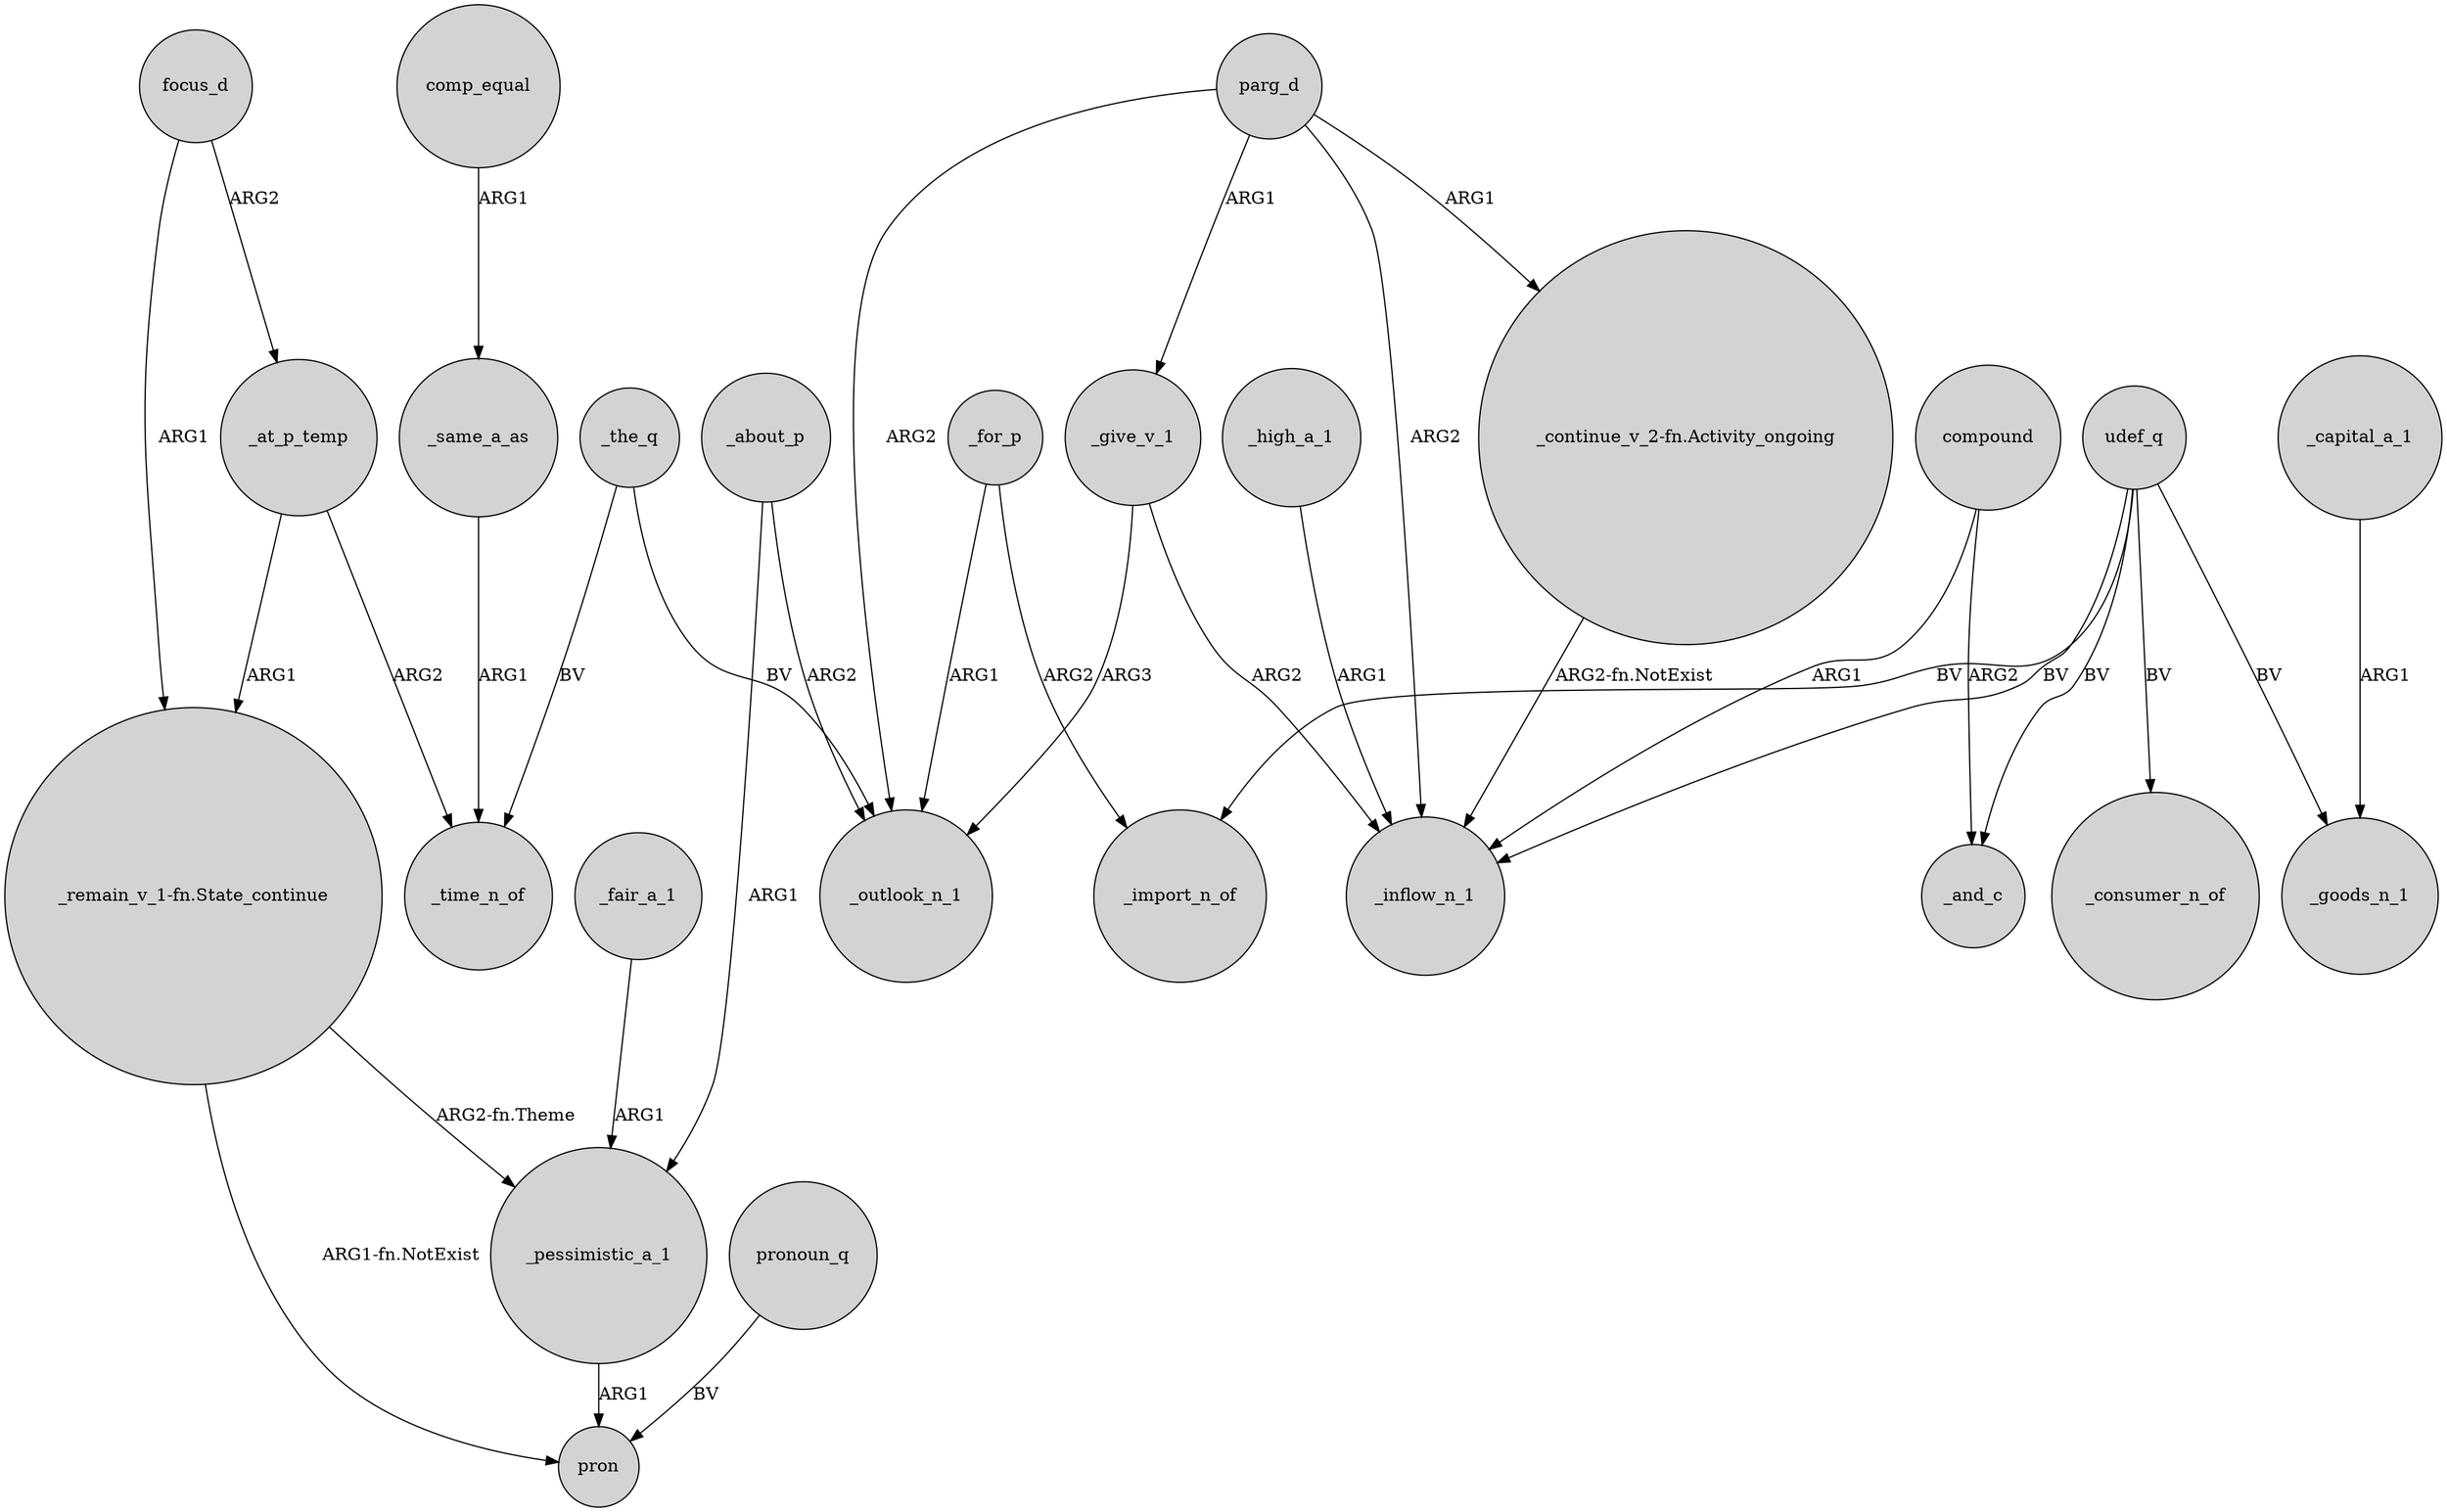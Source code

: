 digraph {
	node [shape=circle style=filled]
	focus_d -> _at_p_temp [label=ARG2]
	parg_d -> "_continue_v_2-fn.Activity_ongoing" [label=ARG1]
	"_continue_v_2-fn.Activity_ongoing" -> _inflow_n_1 [label="ARG2-fn.NotExist"]
	parg_d -> _give_v_1 [label=ARG1]
	parg_d -> _outlook_n_1 [label=ARG2]
	"_remain_v_1-fn.State_continue" -> _pessimistic_a_1 [label="ARG2-fn.Theme"]
	_give_v_1 -> _outlook_n_1 [label=ARG3]
	_pessimistic_a_1 -> pron [label=ARG1]
	_at_p_temp -> "_remain_v_1-fn.State_continue" [label=ARG1]
	_the_q -> _outlook_n_1 [label=BV]
	_about_p -> _pessimistic_a_1 [label=ARG1]
	_at_p_temp -> _time_n_of [label=ARG2]
	_for_p -> _outlook_n_1 [label=ARG1]
	udef_q -> _inflow_n_1 [label=BV]
	_high_a_1 -> _inflow_n_1 [label=ARG1]
	_fair_a_1 -> _pessimistic_a_1 [label=ARG1]
	pronoun_q -> pron [label=BV]
	compound -> _and_c [label=ARG2]
	_the_q -> _time_n_of [label=BV]
	compound -> _inflow_n_1 [label=ARG1]
	comp_equal -> _same_a_as [label=ARG1]
	_give_v_1 -> _inflow_n_1 [label=ARG2]
	focus_d -> "_remain_v_1-fn.State_continue" [label=ARG1]
	udef_q -> _goods_n_1 [label=BV]
	udef_q -> _consumer_n_of [label=BV]
	_capital_a_1 -> _goods_n_1 [label=ARG1]
	parg_d -> _inflow_n_1 [label=ARG2]
	udef_q -> _import_n_of [label=BV]
	_about_p -> _outlook_n_1 [label=ARG2]
	_same_a_as -> _time_n_of [label=ARG1]
	udef_q -> _and_c [label=BV]
	"_remain_v_1-fn.State_continue" -> pron [label="ARG1-fn.NotExist"]
	_for_p -> _import_n_of [label=ARG2]
}

